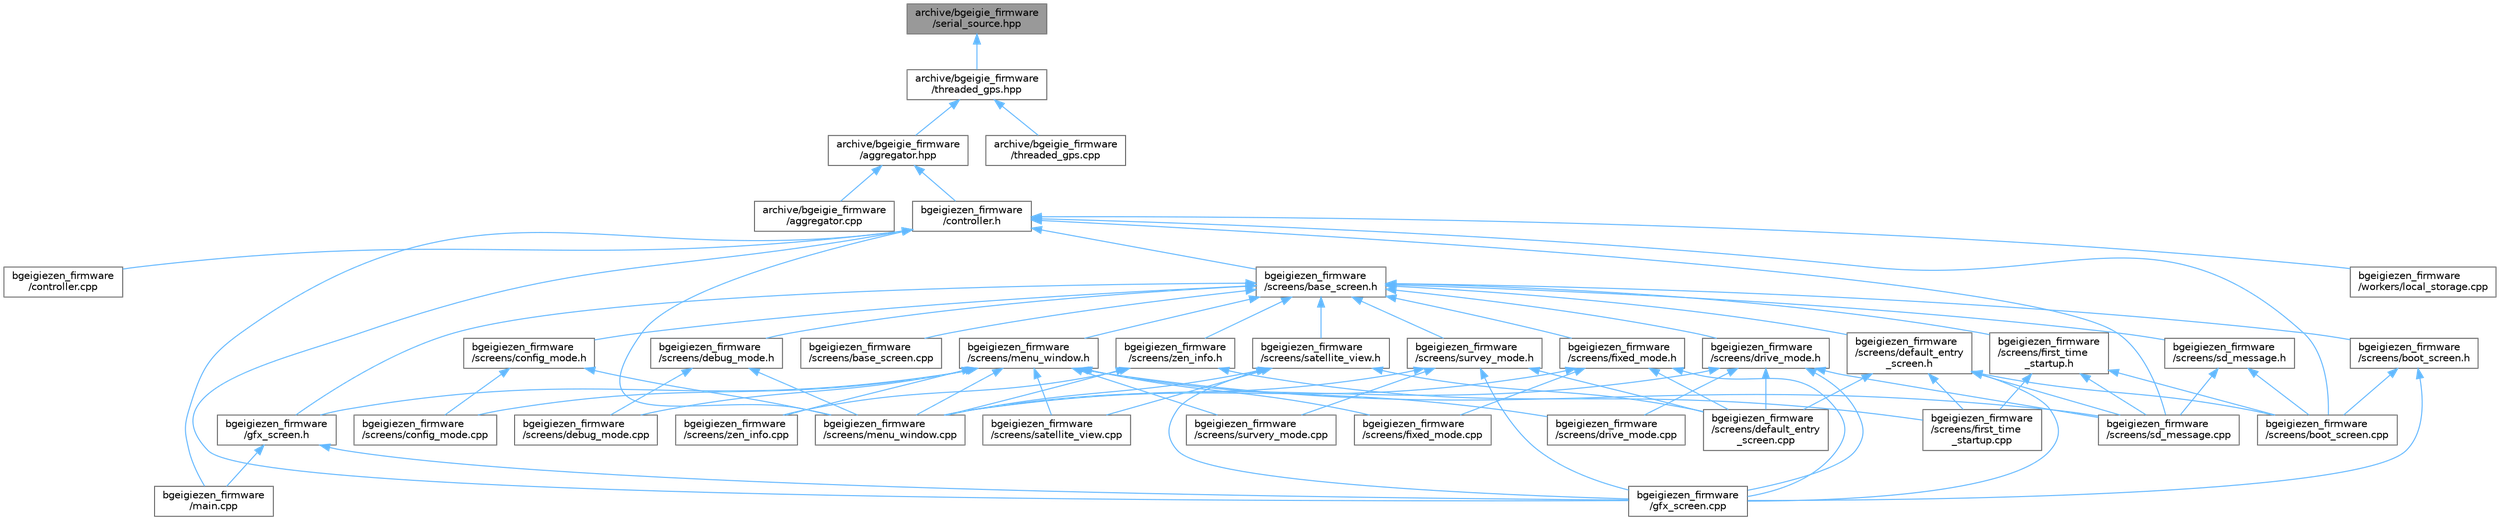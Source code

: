 digraph "archive/bgeigie_firmware/serial_source.hpp"
{
 // LATEX_PDF_SIZE
  bgcolor="transparent";
  edge [fontname=Helvetica,fontsize=10,labelfontname=Helvetica,labelfontsize=10];
  node [fontname=Helvetica,fontsize=10,shape=box,height=0.2,width=0.4];
  Node1 [id="Node000001",label="archive/bgeigie_firmware\l/serial_source.hpp",height=0.2,width=0.4,color="gray40", fillcolor="grey60", style="filled", fontcolor="black",tooltip=" "];
  Node1 -> Node2 [id="edge1_Node000001_Node000002",dir="back",color="steelblue1",style="solid",tooltip=" "];
  Node2 [id="Node000002",label="archive/bgeigie_firmware\l/threaded_gps.hpp",height=0.2,width=0.4,color="grey40", fillcolor="white", style="filled",URL="$bgeigie__firmware_2threaded__gps_8hpp.html",tooltip=" "];
  Node2 -> Node3 [id="edge2_Node000002_Node000003",dir="back",color="steelblue1",style="solid",tooltip=" "];
  Node3 [id="Node000003",label="archive/bgeigie_firmware\l/aggregator.hpp",height=0.2,width=0.4,color="grey40", fillcolor="white", style="filled",URL="$aggregator_8hpp.html",tooltip=" "];
  Node3 -> Node4 [id="edge3_Node000003_Node000004",dir="back",color="steelblue1",style="solid",tooltip=" "];
  Node4 [id="Node000004",label="archive/bgeigie_firmware\l/aggregator.cpp",height=0.2,width=0.4,color="grey40", fillcolor="white", style="filled",URL="$aggregator_8cpp.html",tooltip=" "];
  Node3 -> Node5 [id="edge4_Node000003_Node000005",dir="back",color="steelblue1",style="solid",tooltip=" "];
  Node5 [id="Node000005",label="bgeigiezen_firmware\l/controller.h",height=0.2,width=0.4,color="grey40", fillcolor="white", style="filled",URL="$controller_8h.html",tooltip=" "];
  Node5 -> Node6 [id="edge5_Node000005_Node000006",dir="back",color="steelblue1",style="solid",tooltip=" "];
  Node6 [id="Node000006",label="bgeigiezen_firmware\l/controller.cpp",height=0.2,width=0.4,color="grey40", fillcolor="white", style="filled",URL="$controller_8cpp.html",tooltip=" "];
  Node5 -> Node7 [id="edge6_Node000005_Node000007",dir="back",color="steelblue1",style="solid",tooltip=" "];
  Node7 [id="Node000007",label="bgeigiezen_firmware\l/gfx_screen.cpp",height=0.2,width=0.4,color="grey40", fillcolor="white", style="filled",URL="$gfx__screen_8cpp.html",tooltip=" "];
  Node5 -> Node8 [id="edge7_Node000005_Node000008",dir="back",color="steelblue1",style="solid",tooltip=" "];
  Node8 [id="Node000008",label="bgeigiezen_firmware\l/main.cpp",height=0.2,width=0.4,color="grey40", fillcolor="white", style="filled",URL="$bgeigiezen__firmware_2main_8cpp.html",tooltip=" "];
  Node5 -> Node9 [id="edge8_Node000005_Node000009",dir="back",color="steelblue1",style="solid",tooltip=" "];
  Node9 [id="Node000009",label="bgeigiezen_firmware\l/screens/base_screen.h",height=0.2,width=0.4,color="grey40", fillcolor="white", style="filled",URL="$base__screen_8h.html",tooltip=" "];
  Node9 -> Node10 [id="edge9_Node000009_Node000010",dir="back",color="steelblue1",style="solid",tooltip=" "];
  Node10 [id="Node000010",label="bgeigiezen_firmware\l/gfx_screen.h",height=0.2,width=0.4,color="grey40", fillcolor="white", style="filled",URL="$gfx__screen_8h.html",tooltip=" "];
  Node10 -> Node7 [id="edge10_Node000010_Node000007",dir="back",color="steelblue1",style="solid",tooltip=" "];
  Node10 -> Node8 [id="edge11_Node000010_Node000008",dir="back",color="steelblue1",style="solid",tooltip=" "];
  Node9 -> Node11 [id="edge12_Node000009_Node000011",dir="back",color="steelblue1",style="solid",tooltip=" "];
  Node11 [id="Node000011",label="bgeigiezen_firmware\l/screens/base_screen.cpp",height=0.2,width=0.4,color="grey40", fillcolor="white", style="filled",URL="$base__screen_8cpp.html",tooltip=" "];
  Node9 -> Node12 [id="edge13_Node000009_Node000012",dir="back",color="steelblue1",style="solid",tooltip=" "];
  Node12 [id="Node000012",label="bgeigiezen_firmware\l/screens/boot_screen.h",height=0.2,width=0.4,color="grey40", fillcolor="white", style="filled",URL="$boot__screen_8h.html",tooltip=" "];
  Node12 -> Node7 [id="edge14_Node000012_Node000007",dir="back",color="steelblue1",style="solid",tooltip=" "];
  Node12 -> Node13 [id="edge15_Node000012_Node000013",dir="back",color="steelblue1",style="solid",tooltip=" "];
  Node13 [id="Node000013",label="bgeigiezen_firmware\l/screens/boot_screen.cpp",height=0.2,width=0.4,color="grey40", fillcolor="white", style="filled",URL="$boot__screen_8cpp.html",tooltip=" "];
  Node9 -> Node14 [id="edge16_Node000009_Node000014",dir="back",color="steelblue1",style="solid",tooltip=" "];
  Node14 [id="Node000014",label="bgeigiezen_firmware\l/screens/config_mode.h",height=0.2,width=0.4,color="grey40", fillcolor="white", style="filled",URL="$config__mode_8h.html",tooltip=" "];
  Node14 -> Node15 [id="edge17_Node000014_Node000015",dir="back",color="steelblue1",style="solid",tooltip=" "];
  Node15 [id="Node000015",label="bgeigiezen_firmware\l/screens/config_mode.cpp",height=0.2,width=0.4,color="grey40", fillcolor="white", style="filled",URL="$config__mode_8cpp.html",tooltip=" "];
  Node14 -> Node16 [id="edge18_Node000014_Node000016",dir="back",color="steelblue1",style="solid",tooltip=" "];
  Node16 [id="Node000016",label="bgeigiezen_firmware\l/screens/menu_window.cpp",height=0.2,width=0.4,color="grey40", fillcolor="white", style="filled",URL="$menu__window_8cpp.html",tooltip=" "];
  Node9 -> Node17 [id="edge19_Node000009_Node000017",dir="back",color="steelblue1",style="solid",tooltip=" "];
  Node17 [id="Node000017",label="bgeigiezen_firmware\l/screens/debug_mode.h",height=0.2,width=0.4,color="grey40", fillcolor="white", style="filled",URL="$debug__mode_8h.html",tooltip=" "];
  Node17 -> Node18 [id="edge20_Node000017_Node000018",dir="back",color="steelblue1",style="solid",tooltip=" "];
  Node18 [id="Node000018",label="bgeigiezen_firmware\l/screens/debug_mode.cpp",height=0.2,width=0.4,color="grey40", fillcolor="white", style="filled",URL="$debug__mode_8cpp.html",tooltip=" "];
  Node17 -> Node16 [id="edge21_Node000017_Node000016",dir="back",color="steelblue1",style="solid",tooltip=" "];
  Node9 -> Node19 [id="edge22_Node000009_Node000019",dir="back",color="steelblue1",style="solid",tooltip=" "];
  Node19 [id="Node000019",label="bgeigiezen_firmware\l/screens/default_entry\l_screen.h",height=0.2,width=0.4,color="grey40", fillcolor="white", style="filled",URL="$default__entry__screen_8h.html",tooltip=" "];
  Node19 -> Node7 [id="edge23_Node000019_Node000007",dir="back",color="steelblue1",style="solid",tooltip=" "];
  Node19 -> Node13 [id="edge24_Node000019_Node000013",dir="back",color="steelblue1",style="solid",tooltip=" "];
  Node19 -> Node20 [id="edge25_Node000019_Node000020",dir="back",color="steelblue1",style="solid",tooltip=" "];
  Node20 [id="Node000020",label="bgeigiezen_firmware\l/screens/default_entry\l_screen.cpp",height=0.2,width=0.4,color="grey40", fillcolor="white", style="filled",URL="$default__entry__screen_8cpp.html",tooltip=" "];
  Node19 -> Node21 [id="edge26_Node000019_Node000021",dir="back",color="steelblue1",style="solid",tooltip=" "];
  Node21 [id="Node000021",label="bgeigiezen_firmware\l/screens/first_time\l_startup.cpp",height=0.2,width=0.4,color="grey40", fillcolor="white", style="filled",URL="$first__time__startup_8cpp.html",tooltip=" "];
  Node19 -> Node22 [id="edge27_Node000019_Node000022",dir="back",color="steelblue1",style="solid",tooltip=" "];
  Node22 [id="Node000022",label="bgeigiezen_firmware\l/screens/sd_message.cpp",height=0.2,width=0.4,color="grey40", fillcolor="white", style="filled",URL="$sd__message_8cpp.html",tooltip=" "];
  Node9 -> Node23 [id="edge28_Node000009_Node000023",dir="back",color="steelblue1",style="solid",tooltip=" "];
  Node23 [id="Node000023",label="bgeigiezen_firmware\l/screens/drive_mode.h",height=0.2,width=0.4,color="grey40", fillcolor="white", style="filled",URL="$drive__mode_8h.html",tooltip=" "];
  Node23 -> Node7 [id="edge29_Node000023_Node000007",dir="back",color="steelblue1",style="solid",tooltip=" "];
  Node23 -> Node20 [id="edge30_Node000023_Node000020",dir="back",color="steelblue1",style="solid",tooltip=" "];
  Node23 -> Node24 [id="edge31_Node000023_Node000024",dir="back",color="steelblue1",style="solid",tooltip=" "];
  Node24 [id="Node000024",label="bgeigiezen_firmware\l/screens/drive_mode.cpp",height=0.2,width=0.4,color="grey40", fillcolor="white", style="filled",URL="$drive__mode_8cpp.html",tooltip=" "];
  Node23 -> Node16 [id="edge32_Node000023_Node000016",dir="back",color="steelblue1",style="solid",tooltip=" "];
  Node23 -> Node22 [id="edge33_Node000023_Node000022",dir="back",color="steelblue1",style="solid",tooltip=" "];
  Node9 -> Node25 [id="edge34_Node000009_Node000025",dir="back",color="steelblue1",style="solid",tooltip=" "];
  Node25 [id="Node000025",label="bgeigiezen_firmware\l/screens/first_time\l_startup.h",height=0.2,width=0.4,color="grey40", fillcolor="white", style="filled",URL="$first__time__startup_8h.html",tooltip=" "];
  Node25 -> Node13 [id="edge35_Node000025_Node000013",dir="back",color="steelblue1",style="solid",tooltip=" "];
  Node25 -> Node21 [id="edge36_Node000025_Node000021",dir="back",color="steelblue1",style="solid",tooltip=" "];
  Node25 -> Node22 [id="edge37_Node000025_Node000022",dir="back",color="steelblue1",style="solid",tooltip=" "];
  Node9 -> Node26 [id="edge38_Node000009_Node000026",dir="back",color="steelblue1",style="solid",tooltip=" "];
  Node26 [id="Node000026",label="bgeigiezen_firmware\l/screens/fixed_mode.h",height=0.2,width=0.4,color="grey40", fillcolor="white", style="filled",URL="$fixed__mode_8h.html",tooltip=" "];
  Node26 -> Node7 [id="edge39_Node000026_Node000007",dir="back",color="steelblue1",style="solid",tooltip=" "];
  Node26 -> Node20 [id="edge40_Node000026_Node000020",dir="back",color="steelblue1",style="solid",tooltip=" "];
  Node26 -> Node27 [id="edge41_Node000026_Node000027",dir="back",color="steelblue1",style="solid",tooltip=" "];
  Node27 [id="Node000027",label="bgeigiezen_firmware\l/screens/fixed_mode.cpp",height=0.2,width=0.4,color="grey40", fillcolor="white", style="filled",URL="$fixed__mode_8cpp.html",tooltip=" "];
  Node26 -> Node16 [id="edge42_Node000026_Node000016",dir="back",color="steelblue1",style="solid",tooltip=" "];
  Node9 -> Node28 [id="edge43_Node000009_Node000028",dir="back",color="steelblue1",style="solid",tooltip=" "];
  Node28 [id="Node000028",label="bgeigiezen_firmware\l/screens/menu_window.h",height=0.2,width=0.4,color="grey40", fillcolor="white", style="filled",URL="$menu__window_8h.html",tooltip=" "];
  Node28 -> Node10 [id="edge44_Node000028_Node000010",dir="back",color="steelblue1",style="solid",tooltip=" "];
  Node28 -> Node15 [id="edge45_Node000028_Node000015",dir="back",color="steelblue1",style="solid",tooltip=" "];
  Node28 -> Node18 [id="edge46_Node000028_Node000018",dir="back",color="steelblue1",style="solid",tooltip=" "];
  Node28 -> Node24 [id="edge47_Node000028_Node000024",dir="back",color="steelblue1",style="solid",tooltip=" "];
  Node28 -> Node27 [id="edge48_Node000028_Node000027",dir="back",color="steelblue1",style="solid",tooltip=" "];
  Node28 -> Node16 [id="edge49_Node000028_Node000016",dir="back",color="steelblue1",style="solid",tooltip=" "];
  Node28 -> Node29 [id="edge50_Node000028_Node000029",dir="back",color="steelblue1",style="solid",tooltip=" "];
  Node29 [id="Node000029",label="bgeigiezen_firmware\l/screens/satellite_view.cpp",height=0.2,width=0.4,color="grey40", fillcolor="white", style="filled",URL="$satellite__view_8cpp.html",tooltip=" "];
  Node28 -> Node22 [id="edge51_Node000028_Node000022",dir="back",color="steelblue1",style="solid",tooltip=" "];
  Node28 -> Node30 [id="edge52_Node000028_Node000030",dir="back",color="steelblue1",style="solid",tooltip=" "];
  Node30 [id="Node000030",label="bgeigiezen_firmware\l/screens/survery_mode.cpp",height=0.2,width=0.4,color="grey40", fillcolor="white", style="filled",URL="$survery__mode_8cpp.html",tooltip=" "];
  Node28 -> Node31 [id="edge53_Node000028_Node000031",dir="back",color="steelblue1",style="solid",tooltip=" "];
  Node31 [id="Node000031",label="bgeigiezen_firmware\l/screens/zen_info.cpp",height=0.2,width=0.4,color="grey40", fillcolor="white", style="filled",URL="$zen__info_8cpp.html",tooltip=" "];
  Node9 -> Node32 [id="edge54_Node000009_Node000032",dir="back",color="steelblue1",style="solid",tooltip=" "];
  Node32 [id="Node000032",label="bgeigiezen_firmware\l/screens/satellite_view.h",height=0.2,width=0.4,color="grey40", fillcolor="white", style="filled",URL="$satellite__view_8h.html",tooltip=" "];
  Node32 -> Node7 [id="edge55_Node000032_Node000007",dir="back",color="steelblue1",style="solid",tooltip=" "];
  Node32 -> Node20 [id="edge56_Node000032_Node000020",dir="back",color="steelblue1",style="solid",tooltip=" "];
  Node32 -> Node16 [id="edge57_Node000032_Node000016",dir="back",color="steelblue1",style="solid",tooltip=" "];
  Node32 -> Node29 [id="edge58_Node000032_Node000029",dir="back",color="steelblue1",style="solid",tooltip=" "];
  Node9 -> Node33 [id="edge59_Node000009_Node000033",dir="back",color="steelblue1",style="solid",tooltip=" "];
  Node33 [id="Node000033",label="bgeigiezen_firmware\l/screens/sd_message.h",height=0.2,width=0.4,color="grey40", fillcolor="white", style="filled",URL="$sd__message_8h.html",tooltip=" "];
  Node33 -> Node13 [id="edge60_Node000033_Node000013",dir="back",color="steelblue1",style="solid",tooltip=" "];
  Node33 -> Node22 [id="edge61_Node000033_Node000022",dir="back",color="steelblue1",style="solid",tooltip=" "];
  Node9 -> Node34 [id="edge62_Node000009_Node000034",dir="back",color="steelblue1",style="solid",tooltip=" "];
  Node34 [id="Node000034",label="bgeigiezen_firmware\l/screens/survey_mode.h",height=0.2,width=0.4,color="grey40", fillcolor="white", style="filled",URL="$survey__mode_8h.html",tooltip=" "];
  Node34 -> Node7 [id="edge63_Node000034_Node000007",dir="back",color="steelblue1",style="solid",tooltip=" "];
  Node34 -> Node20 [id="edge64_Node000034_Node000020",dir="back",color="steelblue1",style="solid",tooltip=" "];
  Node34 -> Node16 [id="edge65_Node000034_Node000016",dir="back",color="steelblue1",style="solid",tooltip=" "];
  Node34 -> Node30 [id="edge66_Node000034_Node000030",dir="back",color="steelblue1",style="solid",tooltip=" "];
  Node9 -> Node35 [id="edge67_Node000009_Node000035",dir="back",color="steelblue1",style="solid",tooltip=" "];
  Node35 [id="Node000035",label="bgeigiezen_firmware\l/screens/zen_info.h",height=0.2,width=0.4,color="grey40", fillcolor="white", style="filled",URL="$zen__info_8h.html",tooltip=" "];
  Node35 -> Node21 [id="edge68_Node000035_Node000021",dir="back",color="steelblue1",style="solid",tooltip=" "];
  Node35 -> Node16 [id="edge69_Node000035_Node000016",dir="back",color="steelblue1",style="solid",tooltip=" "];
  Node35 -> Node31 [id="edge70_Node000035_Node000031",dir="back",color="steelblue1",style="solid",tooltip=" "];
  Node5 -> Node13 [id="edge71_Node000005_Node000013",dir="back",color="steelblue1",style="solid",tooltip=" "];
  Node5 -> Node16 [id="edge72_Node000005_Node000016",dir="back",color="steelblue1",style="solid",tooltip=" "];
  Node5 -> Node22 [id="edge73_Node000005_Node000022",dir="back",color="steelblue1",style="solid",tooltip=" "];
  Node5 -> Node36 [id="edge74_Node000005_Node000036",dir="back",color="steelblue1",style="solid",tooltip=" "];
  Node36 [id="Node000036",label="bgeigiezen_firmware\l/workers/local_storage.cpp",height=0.2,width=0.4,color="grey40", fillcolor="white", style="filled",URL="$local__storage_8cpp.html",tooltip=" "];
  Node2 -> Node37 [id="edge75_Node000002_Node000037",dir="back",color="steelblue1",style="solid",tooltip=" "];
  Node37 [id="Node000037",label="archive/bgeigie_firmware\l/threaded_gps.cpp",height=0.2,width=0.4,color="grey40", fillcolor="white", style="filled",URL="$bgeigie__firmware_2threaded__gps_8cpp.html",tooltip=" "];
}
